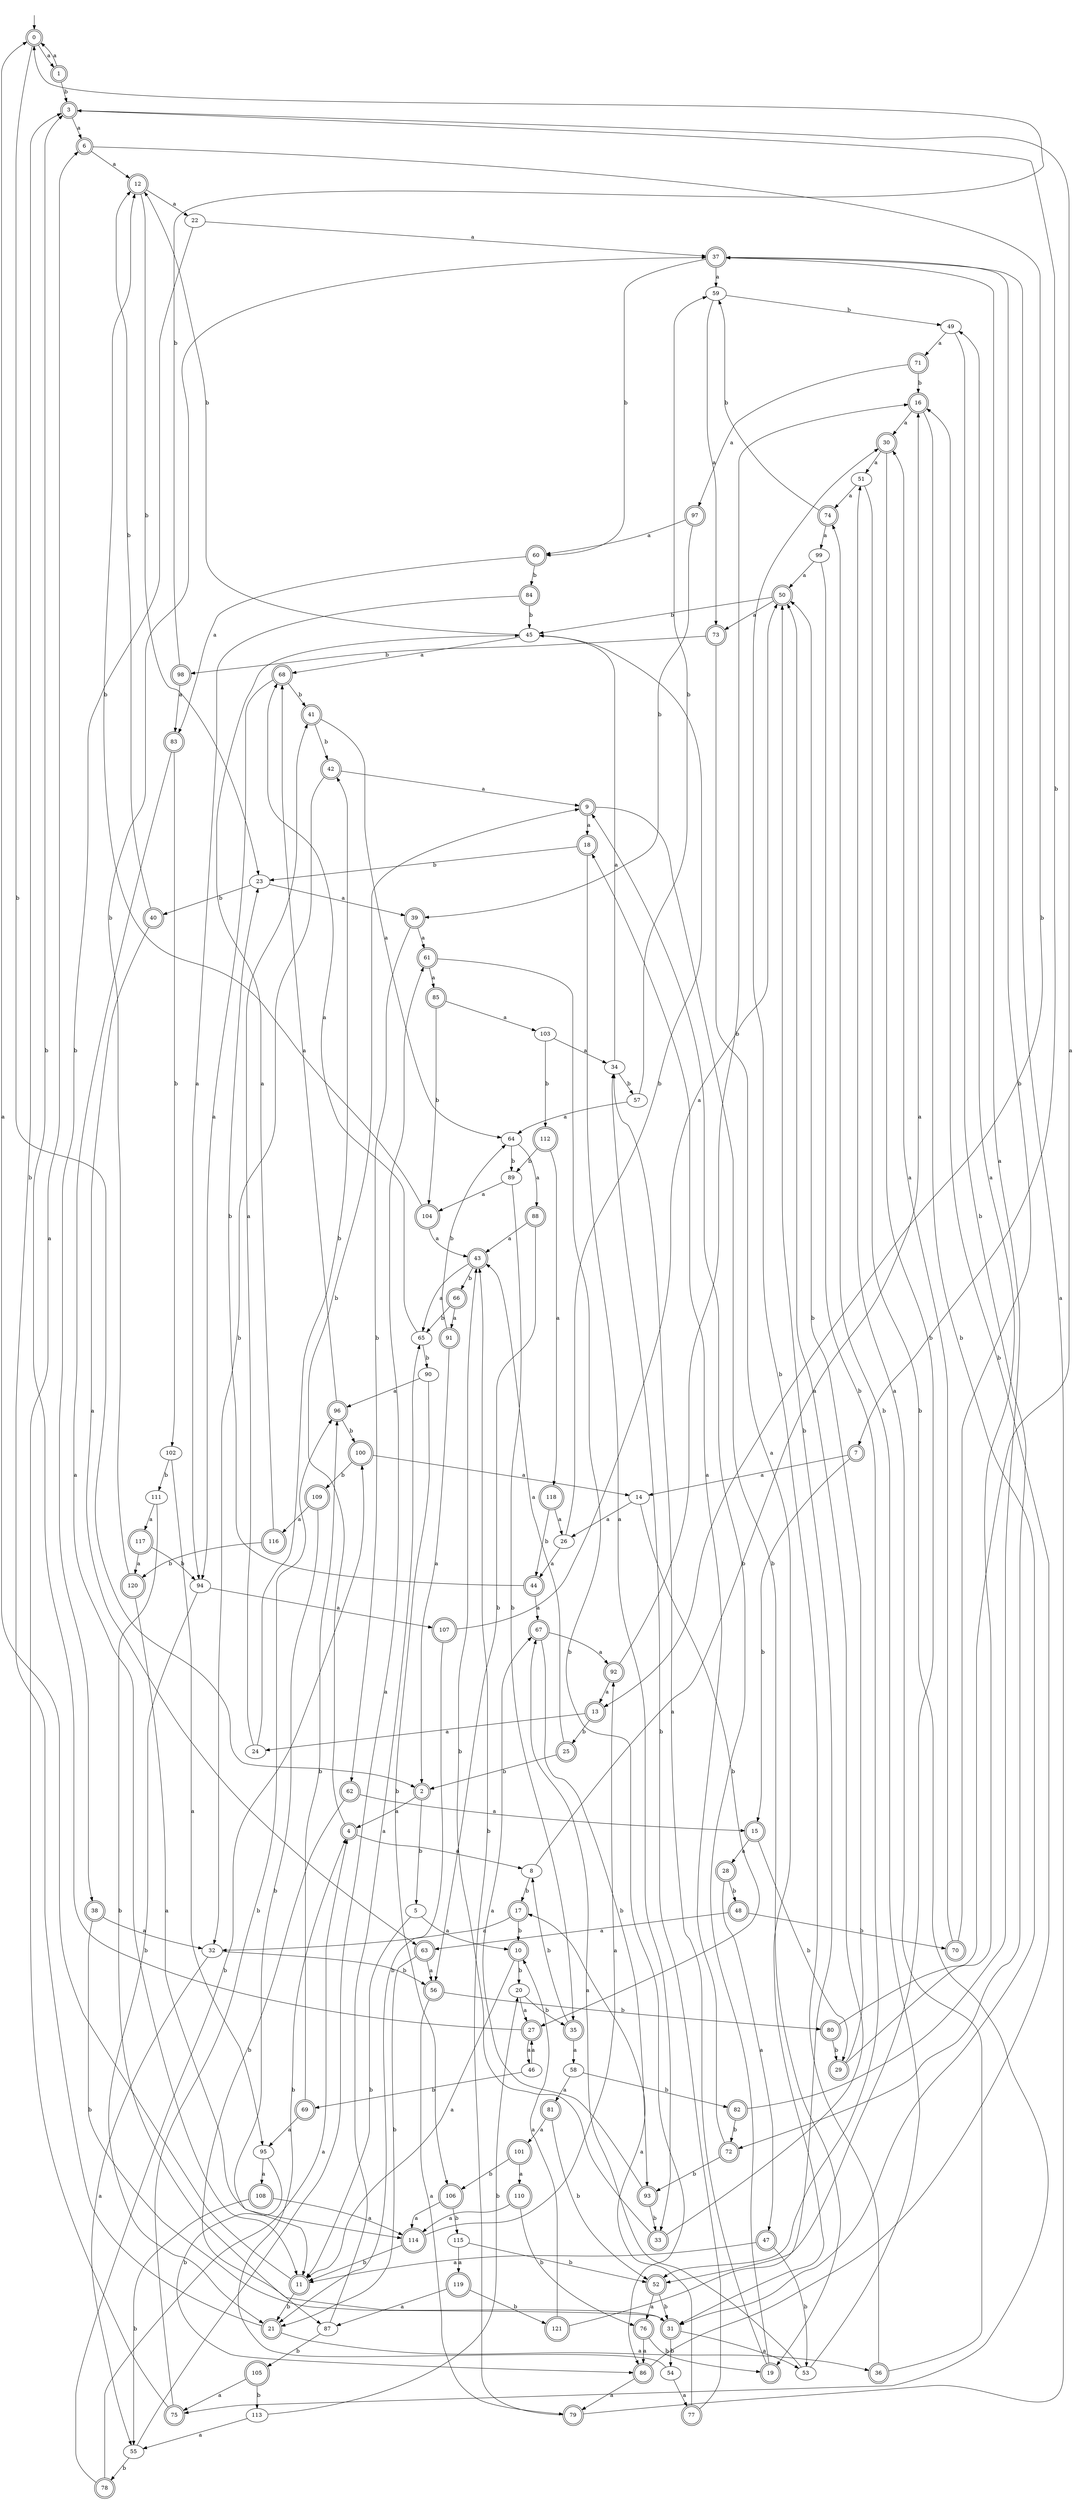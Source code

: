 digraph RandomDFA {
  __start0 [label="", shape=none];
  __start0 -> 0 [label=""];
  0 [shape=circle] [shape=doublecircle]
  0 -> 1 [label="a"]
  0 -> 2 [label="b"]
  1 [shape=doublecircle]
  1 -> 0 [label="a"]
  1 -> 3 [label="b"]
  2 [shape=doublecircle]
  2 -> 4 [label="a"]
  2 -> 5 [label="b"]
  3 [shape=doublecircle]
  3 -> 6 [label="a"]
  3 -> 7 [label="b"]
  4 [shape=doublecircle]
  4 -> 8 [label="a"]
  4 -> 9 [label="b"]
  5
  5 -> 10 [label="a"]
  5 -> 11 [label="b"]
  6 [shape=doublecircle]
  6 -> 12 [label="a"]
  6 -> 13 [label="b"]
  7 [shape=doublecircle]
  7 -> 14 [label="a"]
  7 -> 15 [label="b"]
  8
  8 -> 16 [label="a"]
  8 -> 17 [label="b"]
  9 [shape=doublecircle]
  9 -> 18 [label="a"]
  9 -> 19 [label="b"]
  10 [shape=doublecircle]
  10 -> 11 [label="a"]
  10 -> 20 [label="b"]
  11 [shape=doublecircle]
  11 -> 0 [label="a"]
  11 -> 21 [label="b"]
  12 [shape=doublecircle]
  12 -> 22 [label="a"]
  12 -> 23 [label="b"]
  13 [shape=doublecircle]
  13 -> 24 [label="a"]
  13 -> 25 [label="b"]
  14
  14 -> 26 [label="a"]
  14 -> 27 [label="b"]
  15 [shape=doublecircle]
  15 -> 28 [label="a"]
  15 -> 29 [label="b"]
  16 [shape=doublecircle]
  16 -> 30 [label="a"]
  16 -> 31 [label="b"]
  17 [shape=doublecircle]
  17 -> 32 [label="a"]
  17 -> 10 [label="b"]
  18 [shape=doublecircle]
  18 -> 33 [label="a"]
  18 -> 23 [label="b"]
  19 [shape=doublecircle]
  19 -> 34 [label="a"]
  19 -> 9 [label="b"]
  20
  20 -> 27 [label="a"]
  20 -> 35 [label="b"]
  21 [shape=doublecircle]
  21 -> 36 [label="a"]
  21 -> 3 [label="b"]
  22
  22 -> 37 [label="a"]
  22 -> 38 [label="b"]
  23
  23 -> 39 [label="a"]
  23 -> 40 [label="b"]
  24
  24 -> 41 [label="a"]
  24 -> 42 [label="b"]
  25 [shape=doublecircle]
  25 -> 43 [label="a"]
  25 -> 2 [label="b"]
  26
  26 -> 44 [label="a"]
  26 -> 45 [label="b"]
  27 [shape=doublecircle]
  27 -> 46 [label="a"]
  27 -> 3 [label="b"]
  28 [shape=doublecircle]
  28 -> 47 [label="a"]
  28 -> 48 [label="b"]
  29 [shape=doublecircle]
  29 -> 49 [label="a"]
  29 -> 50 [label="b"]
  30 [shape=doublecircle]
  30 -> 51 [label="a"]
  30 -> 52 [label="b"]
  31 [shape=doublecircle]
  31 -> 53 [label="a"]
  31 -> 54 [label="b"]
  32
  32 -> 55 [label="a"]
  32 -> 56 [label="b"]
  33 [shape=doublecircle]
  33 -> 50 [label="a"]
  33 -> 43 [label="b"]
  34
  34 -> 45 [label="a"]
  34 -> 57 [label="b"]
  35 [shape=doublecircle]
  35 -> 58 [label="a"]
  35 -> 8 [label="b"]
  36 [shape=doublecircle]
  36 -> 51 [label="a"]
  36 -> 30 [label="b"]
  37 [shape=doublecircle]
  37 -> 59 [label="a"]
  37 -> 60 [label="b"]
  38 [shape=doublecircle]
  38 -> 32 [label="a"]
  38 -> 31 [label="b"]
  39 [shape=doublecircle]
  39 -> 61 [label="a"]
  39 -> 62 [label="b"]
  40 [shape=doublecircle]
  40 -> 63 [label="a"]
  40 -> 12 [label="b"]
  41 [shape=doublecircle]
  41 -> 64 [label="a"]
  41 -> 42 [label="b"]
  42 [shape=doublecircle]
  42 -> 9 [label="a"]
  42 -> 32 [label="b"]
  43 [shape=doublecircle]
  43 -> 65 [label="a"]
  43 -> 66 [label="b"]
  44 [shape=doublecircle]
  44 -> 67 [label="a"]
  44 -> 23 [label="b"]
  45
  45 -> 68 [label="a"]
  45 -> 12 [label="b"]
  46
  46 -> 27 [label="a"]
  46 -> 69 [label="b"]
  47 [shape=doublecircle]
  47 -> 11 [label="a"]
  47 -> 53 [label="b"]
  48 [shape=doublecircle]
  48 -> 63 [label="a"]
  48 -> 70 [label="b"]
  49
  49 -> 71 [label="a"]
  49 -> 72 [label="b"]
  50 [shape=doublecircle]
  50 -> 73 [label="a"]
  50 -> 45 [label="b"]
  51
  51 -> 74 [label="a"]
  51 -> 75 [label="b"]
  52 [shape=doublecircle]
  52 -> 76 [label="a"]
  52 -> 31 [label="b"]
  53
  53 -> 67 [label="a"]
  53 -> 74 [label="b"]
  54
  54 -> 77 [label="a"]
  54 -> 4 [label="b"]
  55
  55 -> 61 [label="a"]
  55 -> 78 [label="b"]
  56 [shape=doublecircle]
  56 -> 79 [label="a"]
  56 -> 80 [label="b"]
  57
  57 -> 64 [label="a"]
  57 -> 59 [label="b"]
  58
  58 -> 81 [label="a"]
  58 -> 82 [label="b"]
  59
  59 -> 73 [label="a"]
  59 -> 49 [label="b"]
  60 [shape=doublecircle]
  60 -> 83 [label="a"]
  60 -> 84 [label="b"]
  61 [shape=doublecircle]
  61 -> 85 [label="a"]
  61 -> 86 [label="b"]
  62 [shape=doublecircle]
  62 -> 15 [label="a"]
  62 -> 87 [label="b"]
  63 [shape=doublecircle]
  63 -> 56 [label="a"]
  63 -> 21 [label="b"]
  64
  64 -> 88 [label="a"]
  64 -> 89 [label="b"]
  65
  65 -> 68 [label="a"]
  65 -> 90 [label="b"]
  66 [shape=doublecircle]
  66 -> 91 [label="a"]
  66 -> 65 [label="b"]
  67 [shape=doublecircle]
  67 -> 92 [label="a"]
  67 -> 93 [label="b"]
  68 [shape=doublecircle]
  68 -> 94 [label="a"]
  68 -> 41 [label="b"]
  69 [shape=doublecircle]
  69 -> 95 [label="a"]
  69 -> 96 [label="b"]
  70 [shape=doublecircle]
  70 -> 30 [label="a"]
  70 -> 37 [label="b"]
  71 [shape=doublecircle]
  71 -> 97 [label="a"]
  71 -> 16 [label="b"]
  72 [shape=doublecircle]
  72 -> 18 [label="a"]
  72 -> 93 [label="b"]
  73 [shape=doublecircle]
  73 -> 31 [label="a"]
  73 -> 98 [label="b"]
  74 [shape=doublecircle]
  74 -> 99 [label="a"]
  74 -> 59 [label="b"]
  75 [shape=doublecircle]
  75 -> 6 [label="a"]
  75 -> 96 [label="b"]
  76 [shape=doublecircle]
  76 -> 86 [label="a"]
  76 -> 19 [label="b"]
  77 [shape=doublecircle]
  77 -> 17 [label="a"]
  77 -> 34 [label="b"]
  78 [shape=doublecircle]
  78 -> 4 [label="a"]
  78 -> 100 [label="b"]
  79 [shape=doublecircle]
  79 -> 37 [label="a"]
  79 -> 43 [label="b"]
  80 [shape=doublecircle]
  80 -> 3 [label="a"]
  80 -> 29 [label="b"]
  81 [shape=doublecircle]
  81 -> 101 [label="a"]
  81 -> 52 [label="b"]
  82 [shape=doublecircle]
  82 -> 37 [label="a"]
  82 -> 72 [label="b"]
  83 [shape=doublecircle]
  83 -> 11 [label="a"]
  83 -> 102 [label="b"]
  84 [shape=doublecircle]
  84 -> 94 [label="a"]
  84 -> 45 [label="b"]
  85 [shape=doublecircle]
  85 -> 103 [label="a"]
  85 -> 104 [label="b"]
  86 [shape=doublecircle]
  86 -> 79 [label="a"]
  86 -> 16 [label="b"]
  87
  87 -> 65 [label="a"]
  87 -> 105 [label="b"]
  88 [shape=doublecircle]
  88 -> 43 [label="a"]
  88 -> 56 [label="b"]
  89
  89 -> 104 [label="a"]
  89 -> 35 [label="b"]
  90
  90 -> 96 [label="a"]
  90 -> 106 [label="b"]
  91 [shape=doublecircle]
  91 -> 2 [label="a"]
  91 -> 64 [label="b"]
  92 [shape=doublecircle]
  92 -> 13 [label="a"]
  92 -> 16 [label="b"]
  93 [shape=doublecircle]
  93 -> 67 [label="a"]
  93 -> 33 [label="b"]
  94
  94 -> 107 [label="a"]
  94 -> 21 [label="b"]
  95
  95 -> 108 [label="a"]
  95 -> 86 [label="b"]
  96 [shape=doublecircle]
  96 -> 68 [label="a"]
  96 -> 100 [label="b"]
  97 [shape=doublecircle]
  97 -> 60 [label="a"]
  97 -> 39 [label="b"]
  98 [shape=doublecircle]
  98 -> 83 [label="a"]
  98 -> 0 [label="b"]
  99
  99 -> 50 [label="a"]
  99 -> 52 [label="b"]
  100 [shape=doublecircle]
  100 -> 14 [label="a"]
  100 -> 109 [label="b"]
  101 [shape=doublecircle]
  101 -> 110 [label="a"]
  101 -> 106 [label="b"]
  102
  102 -> 95 [label="a"]
  102 -> 111 [label="b"]
  103
  103 -> 34 [label="a"]
  103 -> 112 [label="b"]
  104 [shape=doublecircle]
  104 -> 43 [label="a"]
  104 -> 12 [label="b"]
  105 [shape=doublecircle]
  105 -> 75 [label="a"]
  105 -> 113 [label="b"]
  106 [shape=doublecircle]
  106 -> 114 [label="a"]
  106 -> 115 [label="b"]
  107 [shape=doublecircle]
  107 -> 50 [label="a"]
  107 -> 21 [label="b"]
  108 [shape=doublecircle]
  108 -> 114 [label="a"]
  108 -> 55 [label="b"]
  109 [shape=doublecircle]
  109 -> 116 [label="a"]
  109 -> 11 [label="b"]
  110 [shape=doublecircle]
  110 -> 114 [label="a"]
  110 -> 76 [label="b"]
  111
  111 -> 117 [label="a"]
  111 -> 31 [label="b"]
  112 [shape=doublecircle]
  112 -> 118 [label="a"]
  112 -> 89 [label="b"]
  113
  113 -> 55 [label="a"]
  113 -> 20 [label="b"]
  114 [shape=doublecircle]
  114 -> 92 [label="a"]
  114 -> 11 [label="b"]
  115
  115 -> 119 [label="a"]
  115 -> 52 [label="b"]
  116 [shape=doublecircle]
  116 -> 45 [label="a"]
  116 -> 120 [label="b"]
  117 [shape=doublecircle]
  117 -> 120 [label="a"]
  117 -> 94 [label="b"]
  118 [shape=doublecircle]
  118 -> 26 [label="a"]
  118 -> 44 [label="b"]
  119 [shape=doublecircle]
  119 -> 87 [label="a"]
  119 -> 121 [label="b"]
  120 [shape=doublecircle]
  120 -> 114 [label="a"]
  120 -> 37 [label="b"]
  121 [shape=doublecircle]
  121 -> 10 [label="a"]
  121 -> 50 [label="b"]
}
